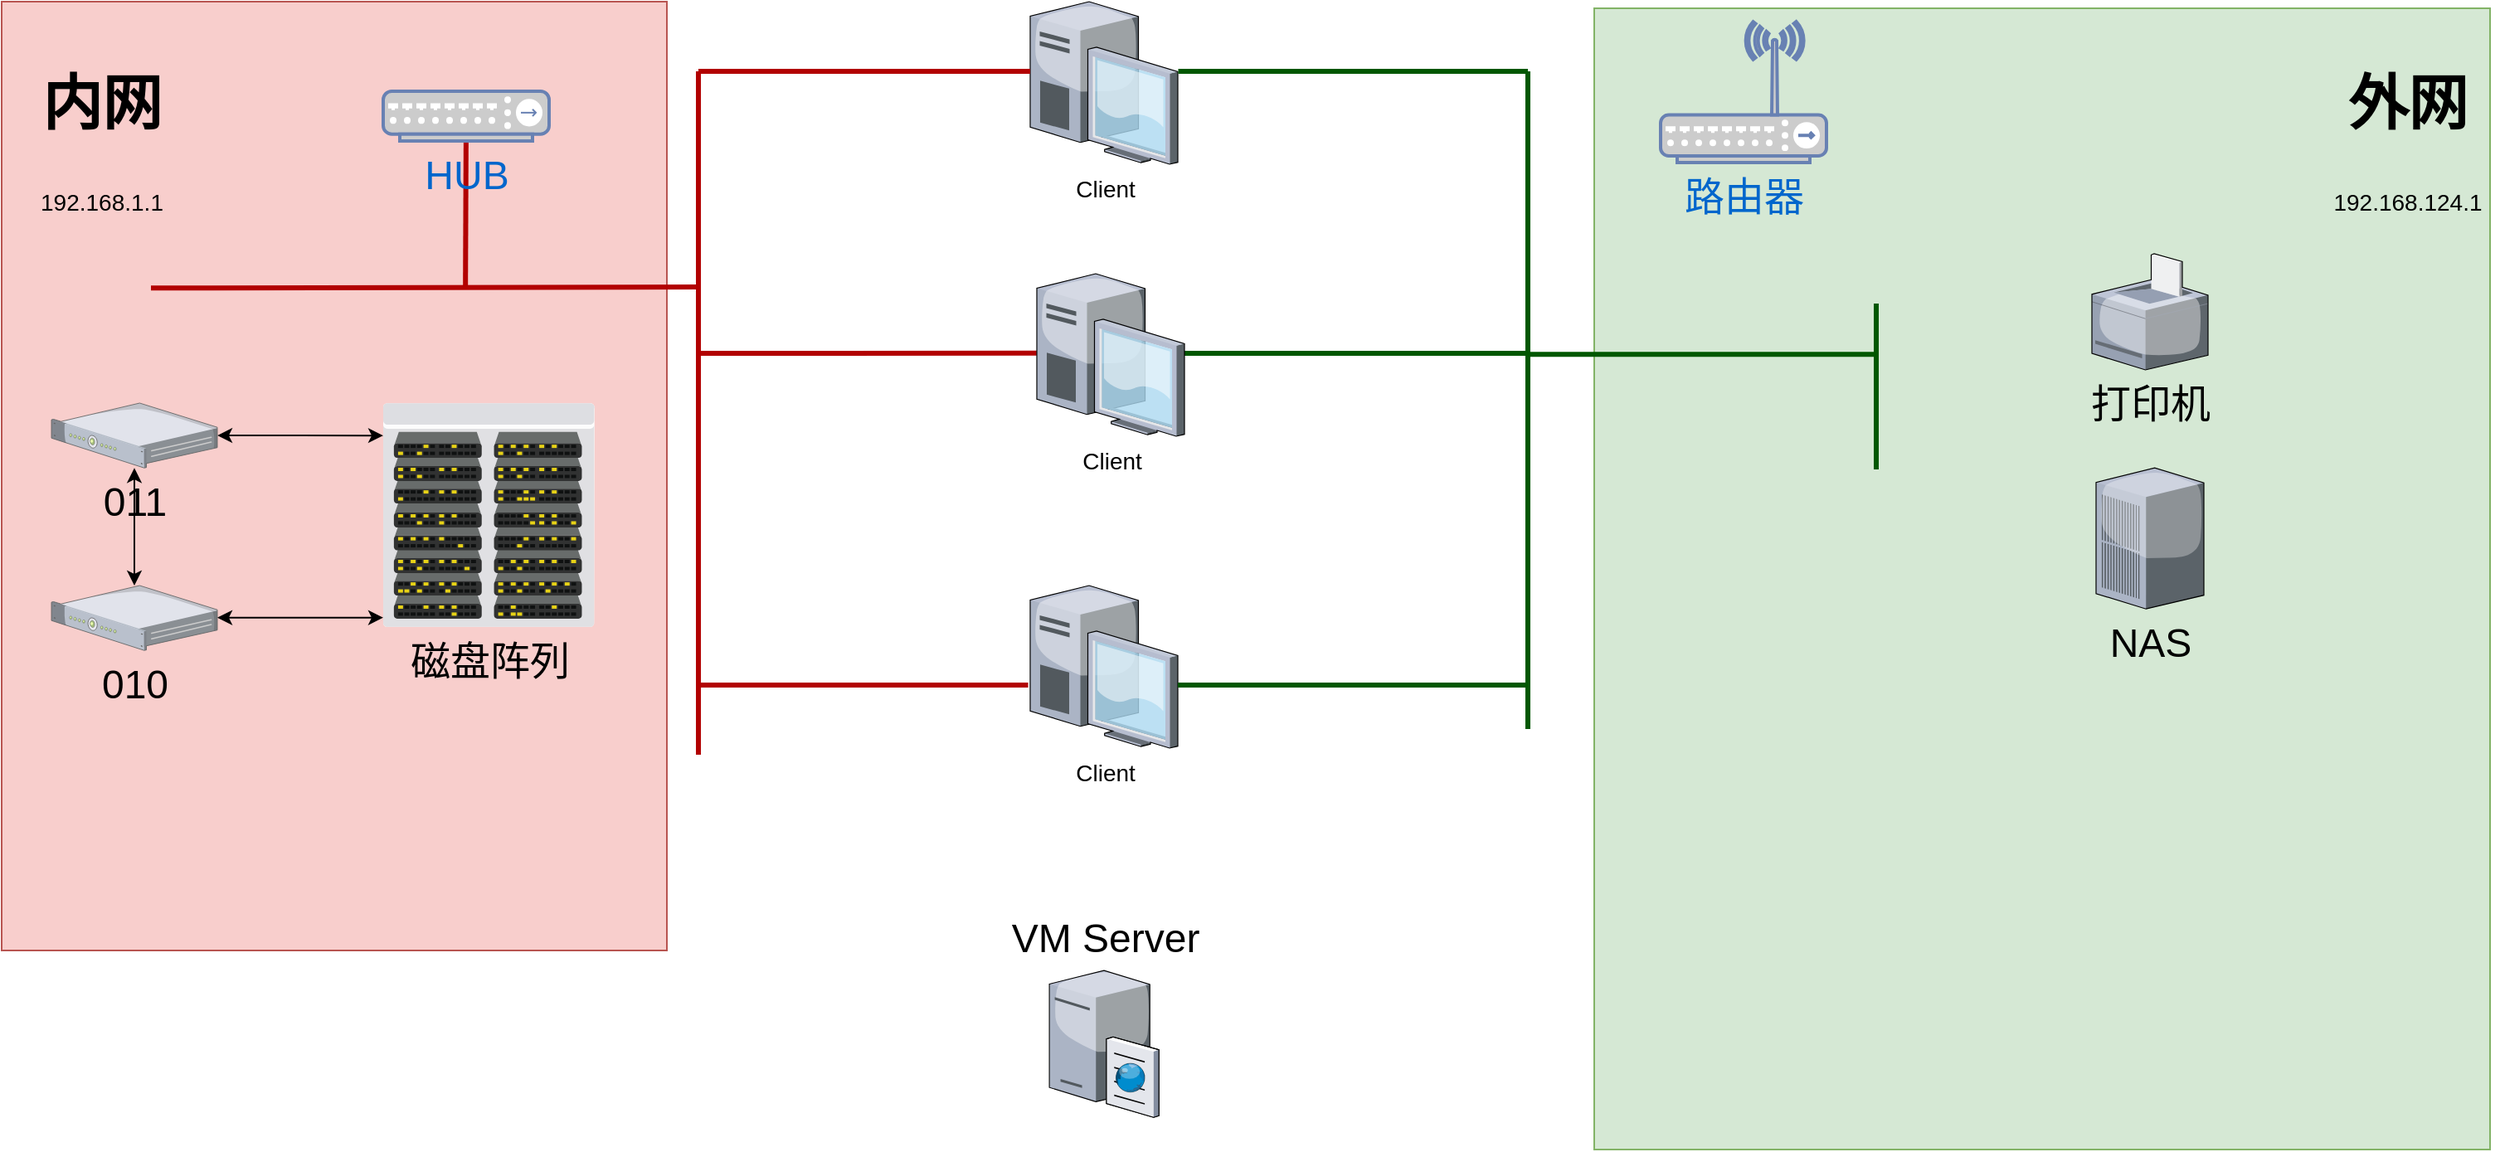 <mxfile version="20.8.20" type="github">
  <diagram name="Page-1" id="e3a06f82-3646-2815-327d-82caf3d4e204">
    <mxGraphModel dx="399" dy="216" grid="1" gridSize="10" guides="1" tooltips="1" connect="1" arrows="1" fold="1" page="1" pageScale="1.5" pageWidth="1169" pageHeight="826" background="none" math="0" shadow="0">
      <root>
        <mxCell id="0" style=";html=1;" />
        <mxCell id="1" style=";html=1;" parent="0" />
        <mxCell id="6a7d8f32e03d9370-61" value="" style="whiteSpace=wrap;html=1;fillColor=#d5e8d4;fontSize=14;strokeColor=#82b366;verticalAlign=top;" parent="1" vertex="1">
          <mxGeometry x="1150" y="102" width="540" height="688" as="geometry" />
        </mxCell>
        <mxCell id="6a7d8f32e03d9370-57" value="&lt;h2&gt;&lt;br&gt;&lt;/h2&gt;" style="whiteSpace=wrap;html=1;fillColor=#f8cecc;fontSize=14;strokeColor=#b85450;verticalAlign=top;" parent="1" vertex="1">
          <mxGeometry x="190" y="98" width="401" height="572" as="geometry" />
        </mxCell>
        <mxCell id="6a7d8f32e03d9370-5" value="Client" style="verticalLabelPosition=bottom;aspect=fixed;html=1;verticalAlign=top;strokeColor=none;shape=mxgraph.citrix.desktop;fillColor=#66B2FF;gradientColor=#0066CC;fontSize=14;" parent="1" vertex="1">
          <mxGeometry x="810" y="98.0" width="89" height="98" as="geometry" />
        </mxCell>
        <mxCell id="0UCpNaX0U0LXcG72DFbN-6" value="Client" style="verticalLabelPosition=bottom;aspect=fixed;html=1;verticalAlign=top;strokeColor=none;shape=mxgraph.citrix.desktop;fillColor=#66B2FF;gradientColor=#0066CC;fontSize=14;" vertex="1" parent="1">
          <mxGeometry x="810" y="450" width="89" height="98" as="geometry" />
        </mxCell>
        <mxCell id="0UCpNaX0U0LXcG72DFbN-12" value="&lt;span style=&quot;font-size: 24px;&quot;&gt;VM Server&lt;/span&gt;" style="verticalLabelPosition=top;aspect=fixed;html=1;verticalAlign=bottom;strokeColor=none;shape=mxgraph.citrix.cache_server;fillColor=#66B2FF;gradientColor=#0066CC;fontSize=14;labelPosition=center;align=center;" vertex="1" parent="1">
          <mxGeometry x="821.55" y="680" width="65.9" height="90.5" as="geometry" />
        </mxCell>
        <mxCell id="0UCpNaX0U0LXcG72DFbN-13" value="010" style="verticalLabelPosition=bottom;sketch=0;aspect=fixed;html=1;verticalAlign=top;strokeColor=none;align=center;outlineConnect=0;shape=mxgraph.citrix.1u_2u_server;fontSize=24;" vertex="1" parent="1">
          <mxGeometry x="220" y="450" width="100" height="39.1" as="geometry" />
        </mxCell>
        <mxCell id="0UCpNaX0U0LXcG72DFbN-19" style="edgeStyle=orthogonalEdgeStyle;rounded=0;orthogonalLoop=1;jettySize=auto;html=1;fontSize=24;entryX=0;entryY=0.145;entryDx=0;entryDy=0;entryPerimeter=0;startArrow=classic;startFill=1;" edge="1" parent="1" source="0UCpNaX0U0LXcG72DFbN-14" target="0UCpNaX0U0LXcG72DFbN-15">
          <mxGeometry relative="1" as="geometry" />
        </mxCell>
        <mxCell id="0UCpNaX0U0LXcG72DFbN-14" value="011" style="verticalLabelPosition=bottom;sketch=0;aspect=fixed;html=1;verticalAlign=top;strokeColor=none;align=center;outlineConnect=0;shape=mxgraph.citrix.1u_2u_server;fontSize=24;" vertex="1" parent="1">
          <mxGeometry x="220" y="340" width="100" height="39.1" as="geometry" />
        </mxCell>
        <mxCell id="0UCpNaX0U0LXcG72DFbN-15" value="磁盘阵列" style="verticalLabelPosition=bottom;sketch=0;aspect=fixed;html=1;verticalAlign=top;strokeColor=none;align=center;outlineConnect=0;shape=mxgraph.citrix.datacenter;fontSize=24;" vertex="1" parent="1">
          <mxGeometry x="420" y="340" width="127.5" height="135" as="geometry" />
        </mxCell>
        <mxCell id="0UCpNaX0U0LXcG72DFbN-17" value="路由器" style="fontColor=#0066CC;verticalAlign=top;verticalLabelPosition=bottom;labelPosition=center;align=center;html=1;outlineConnect=0;fillColor=#CCCCCC;strokeColor=#6881B3;gradientColor=none;gradientDirection=north;strokeWidth=2;shape=mxgraph.networks.wireless_hub;fontSize=24;" vertex="1" parent="1">
          <mxGeometry x="1190" y="110" width="100" height="85" as="geometry" />
        </mxCell>
        <mxCell id="0UCpNaX0U0LXcG72DFbN-18" value="&lt;h2 style=&quot;border-color: var(--border-color);&quot;&gt;内网&lt;/h2&gt;&lt;div style=&quot;border-color: var(--border-color); font-size: 14px;&quot;&gt;192.168.1.1&lt;/div&gt;" style="text;html=1;align=center;verticalAlign=middle;resizable=0;points=[];autosize=1;strokeColor=none;fillColor=none;fontSize=24;" vertex="1" parent="1">
          <mxGeometry x="200" y="102" width="100" height="130" as="geometry" />
        </mxCell>
        <mxCell id="0UCpNaX0U0LXcG72DFbN-20" style="edgeStyle=orthogonalEdgeStyle;rounded=0;orthogonalLoop=1;jettySize=auto;html=1;fontSize=24;entryX=0;entryY=0.145;entryDx=0;entryDy=0;entryPerimeter=0;startArrow=classic;startFill=1;" edge="1" parent="1">
          <mxGeometry relative="1" as="geometry">
            <mxPoint x="320" y="469.35" as="sourcePoint" />
            <mxPoint x="420" y="469.35" as="targetPoint" />
          </mxGeometry>
        </mxCell>
        <mxCell id="0UCpNaX0U0LXcG72DFbN-21" style="edgeStyle=orthogonalEdgeStyle;rounded=0;orthogonalLoop=1;jettySize=auto;html=1;fontSize=24;startArrow=classic;startFill=1;" edge="1" parent="1" source="0UCpNaX0U0LXcG72DFbN-14" target="0UCpNaX0U0LXcG72DFbN-13">
          <mxGeometry relative="1" as="geometry">
            <mxPoint x="220" y="430" as="sourcePoint" />
            <mxPoint x="320" y="430" as="targetPoint" />
            <Array as="points" />
          </mxGeometry>
        </mxCell>
        <mxCell id="0UCpNaX0U0LXcG72DFbN-22" value="" style="html=1;rounded=0;fontSize=24;startArrow=none;startFill=0;endArrow=none;endFill=0;strokeWidth=3;fillColor=#e51400;strokeColor=#B20000;" edge="1" parent="1">
          <mxGeometry width="100" relative="1" as="geometry">
            <mxPoint x="280" y="270.66" as="sourcePoint" />
            <mxPoint x="610" y="270" as="targetPoint" />
          </mxGeometry>
        </mxCell>
        <mxCell id="0UCpNaX0U0LXcG72DFbN-23" value="" style="html=1;rounded=0;fontSize=24;startArrow=none;startFill=0;endArrow=none;endFill=0;strokeWidth=3;fillColor=#e51400;strokeColor=#B20000;" edge="1" parent="1">
          <mxGeometry width="100" relative="1" as="geometry">
            <mxPoint x="610" y="140" as="sourcePoint" />
            <mxPoint x="610" y="552" as="targetPoint" />
          </mxGeometry>
        </mxCell>
        <mxCell id="0UCpNaX0U0LXcG72DFbN-24" value="" style="html=1;rounded=0;fontSize=24;startArrow=none;startFill=0;endArrow=none;endFill=0;strokeWidth=3;fillColor=#e51400;strokeColor=#B20000;entryX=0;entryY=0.429;entryDx=0;entryDy=0;entryPerimeter=0;" edge="1" parent="1" target="6a7d8f32e03d9370-5">
          <mxGeometry width="100" relative="1" as="geometry">
            <mxPoint x="610" y="140" as="sourcePoint" />
            <mxPoint x="780" y="140" as="targetPoint" />
          </mxGeometry>
        </mxCell>
        <mxCell id="0UCpNaX0U0LXcG72DFbN-25" value="" style="html=1;rounded=0;fontSize=24;startArrow=none;startFill=0;endArrow=none;endFill=0;strokeWidth=3;fillColor=#e51400;strokeColor=#B20000;entryX=-0.001;entryY=0.489;entryDx=0;entryDy=0;entryPerimeter=0;" edge="1" parent="1" target="6a7d8f32e03d9370-4">
          <mxGeometry width="100" relative="1" as="geometry">
            <mxPoint x="610" y="310" as="sourcePoint" />
            <mxPoint x="810" y="310" as="targetPoint" />
          </mxGeometry>
        </mxCell>
        <mxCell id="0UCpNaX0U0LXcG72DFbN-26" value="" style="html=1;rounded=0;fontSize=24;startArrow=none;startFill=0;endArrow=none;endFill=0;strokeWidth=3;fillColor=#e51400;strokeColor=#B20000;entryX=-0.014;entryY=0.612;entryDx=0;entryDy=0;entryPerimeter=0;" edge="1" parent="1" target="0UCpNaX0U0LXcG72DFbN-6">
          <mxGeometry width="100" relative="1" as="geometry">
            <mxPoint x="610" y="510" as="sourcePoint" />
            <mxPoint x="770" y="500" as="targetPoint" />
          </mxGeometry>
        </mxCell>
        <mxCell id="0UCpNaX0U0LXcG72DFbN-27" value="&lt;h2 style=&quot;border-color: var(--border-color);&quot;&gt;外网&lt;/h2&gt;&lt;div style=&quot;border-color: var(--border-color); font-size: 14px;&quot;&gt;192.168.124.1&lt;/div&gt;" style="text;html=1;align=center;verticalAlign=middle;resizable=0;points=[];autosize=1;strokeColor=none;fillColor=none;fontSize=24;" vertex="1" parent="1">
          <mxGeometry x="1585" y="102" width="110" height="130" as="geometry" />
        </mxCell>
        <mxCell id="0UCpNaX0U0LXcG72DFbN-28" value="" style="html=1;rounded=0;fontSize=24;startArrow=none;startFill=0;endArrow=none;endFill=0;strokeWidth=3;fillColor=#008a00;strokeColor=#005700;" edge="1" parent="1">
          <mxGeometry width="100" relative="1" as="geometry">
            <mxPoint x="1110" y="140" as="sourcePoint" />
            <mxPoint x="1110" y="536.5" as="targetPoint" />
          </mxGeometry>
        </mxCell>
        <mxCell id="0UCpNaX0U0LXcG72DFbN-29" value="打印机" style="verticalLabelPosition=bottom;sketch=0;aspect=fixed;html=1;verticalAlign=top;strokeColor=none;align=center;outlineConnect=0;shape=mxgraph.citrix.printer;fontSize=24;" vertex="1" parent="1">
          <mxGeometry x="1450" y="250" width="70" height="70" as="geometry" />
        </mxCell>
        <mxCell id="0UCpNaX0U0LXcG72DFbN-30" value="NAS" style="verticalLabelPosition=bottom;sketch=0;aspect=fixed;html=1;verticalAlign=top;strokeColor=none;align=center;outlineConnect=0;shape=mxgraph.citrix.pbx_server;fontSize=24;" vertex="1" parent="1">
          <mxGeometry x="1452.5" y="379.1" width="65" height="85" as="geometry" />
        </mxCell>
        <mxCell id="0UCpNaX0U0LXcG72DFbN-31" value="" style="html=1;rounded=0;fontSize=24;startArrow=none;startFill=0;endArrow=none;endFill=0;strokeWidth=3;fillColor=#008a00;strokeColor=#005700;entryX=1.003;entryY=0.428;entryDx=0;entryDy=0;entryPerimeter=0;" edge="1" parent="1" target="6a7d8f32e03d9370-5">
          <mxGeometry width="100" relative="1" as="geometry">
            <mxPoint x="1110" y="140" as="sourcePoint" />
            <mxPoint x="940" y="140" as="targetPoint" />
          </mxGeometry>
        </mxCell>
        <mxCell id="0UCpNaX0U0LXcG72DFbN-32" value="" style="html=1;rounded=0;fontSize=24;startArrow=none;startFill=0;endArrow=none;endFill=0;strokeWidth=3;fillColor=#008a00;strokeColor=#005700;entryX=1.003;entryY=0.428;entryDx=0;entryDy=0;entryPerimeter=0;" edge="1" parent="1">
          <mxGeometry width="100" relative="1" as="geometry">
            <mxPoint x="1110" y="310" as="sourcePoint" />
            <mxPoint x="899" y="310" as="targetPoint" />
          </mxGeometry>
        </mxCell>
        <mxCell id="0UCpNaX0U0LXcG72DFbN-33" value="" style="html=1;rounded=0;fontSize=24;startArrow=none;startFill=0;endArrow=none;endFill=0;strokeWidth=3;fillColor=#008a00;strokeColor=#005700;entryX=1.003;entryY=0.428;entryDx=0;entryDy=0;entryPerimeter=0;" edge="1" parent="1">
          <mxGeometry width="100" relative="1" as="geometry">
            <mxPoint x="1110" y="510" as="sourcePoint" />
            <mxPoint x="899" y="510" as="targetPoint" />
          </mxGeometry>
        </mxCell>
        <mxCell id="6a7d8f32e03d9370-4" value="Client" style="verticalLabelPosition=bottom;aspect=fixed;html=1;verticalAlign=top;strokeColor=none;shape=mxgraph.citrix.desktop;fillColor=#66B2FF;gradientColor=#0066CC;fontSize=14;" parent="1" vertex="1">
          <mxGeometry x="814" y="262.0" width="89" height="98" as="geometry" />
        </mxCell>
        <mxCell id="0UCpNaX0U0LXcG72DFbN-35" value="" style="html=1;rounded=0;fontSize=24;startArrow=none;startFill=0;endArrow=none;endFill=0;strokeWidth=3;fillColor=#008a00;strokeColor=#005700;entryX=1.003;entryY=0.428;entryDx=0;entryDy=0;entryPerimeter=0;" edge="1" parent="1">
          <mxGeometry width="100" relative="1" as="geometry">
            <mxPoint x="1321" y="310.66" as="sourcePoint" />
            <mxPoint x="1110" y="310.66" as="targetPoint" />
          </mxGeometry>
        </mxCell>
        <mxCell id="0UCpNaX0U0LXcG72DFbN-36" value="" style="html=1;rounded=0;fontSize=24;startArrow=none;startFill=0;endArrow=none;endFill=0;strokeWidth=3;fillColor=#008a00;strokeColor=#005700;" edge="1" parent="1">
          <mxGeometry width="100" relative="1" as="geometry">
            <mxPoint x="1320" y="380" as="sourcePoint" />
            <mxPoint x="1320" y="280" as="targetPoint" />
          </mxGeometry>
        </mxCell>
        <mxCell id="0UCpNaX0U0LXcG72DFbN-37" value="" style="html=1;rounded=0;fontSize=24;startArrow=none;startFill=0;endArrow=none;endFill=0;strokeWidth=3;fillColor=#e51400;strokeColor=#B20000;" edge="1" parent="1" source="0UCpNaX0U0LXcG72DFbN-16">
          <mxGeometry width="100" relative="1" as="geometry">
            <mxPoint x="469.58" y="200" as="sourcePoint" />
            <mxPoint x="469.58" y="270" as="targetPoint" />
          </mxGeometry>
        </mxCell>
        <mxCell id="0UCpNaX0U0LXcG72DFbN-16" value="HUB" style="fontColor=#0066CC;verticalAlign=top;verticalLabelPosition=bottom;labelPosition=center;align=center;html=1;outlineConnect=0;fillColor=#CCCCCC;strokeColor=#6881B3;gradientColor=none;gradientDirection=north;strokeWidth=2;shape=mxgraph.networks.hub;fontSize=24;" vertex="1" parent="1">
          <mxGeometry x="420" y="152.0" width="100" height="30" as="geometry" />
        </mxCell>
      </root>
    </mxGraphModel>
  </diagram>
</mxfile>
